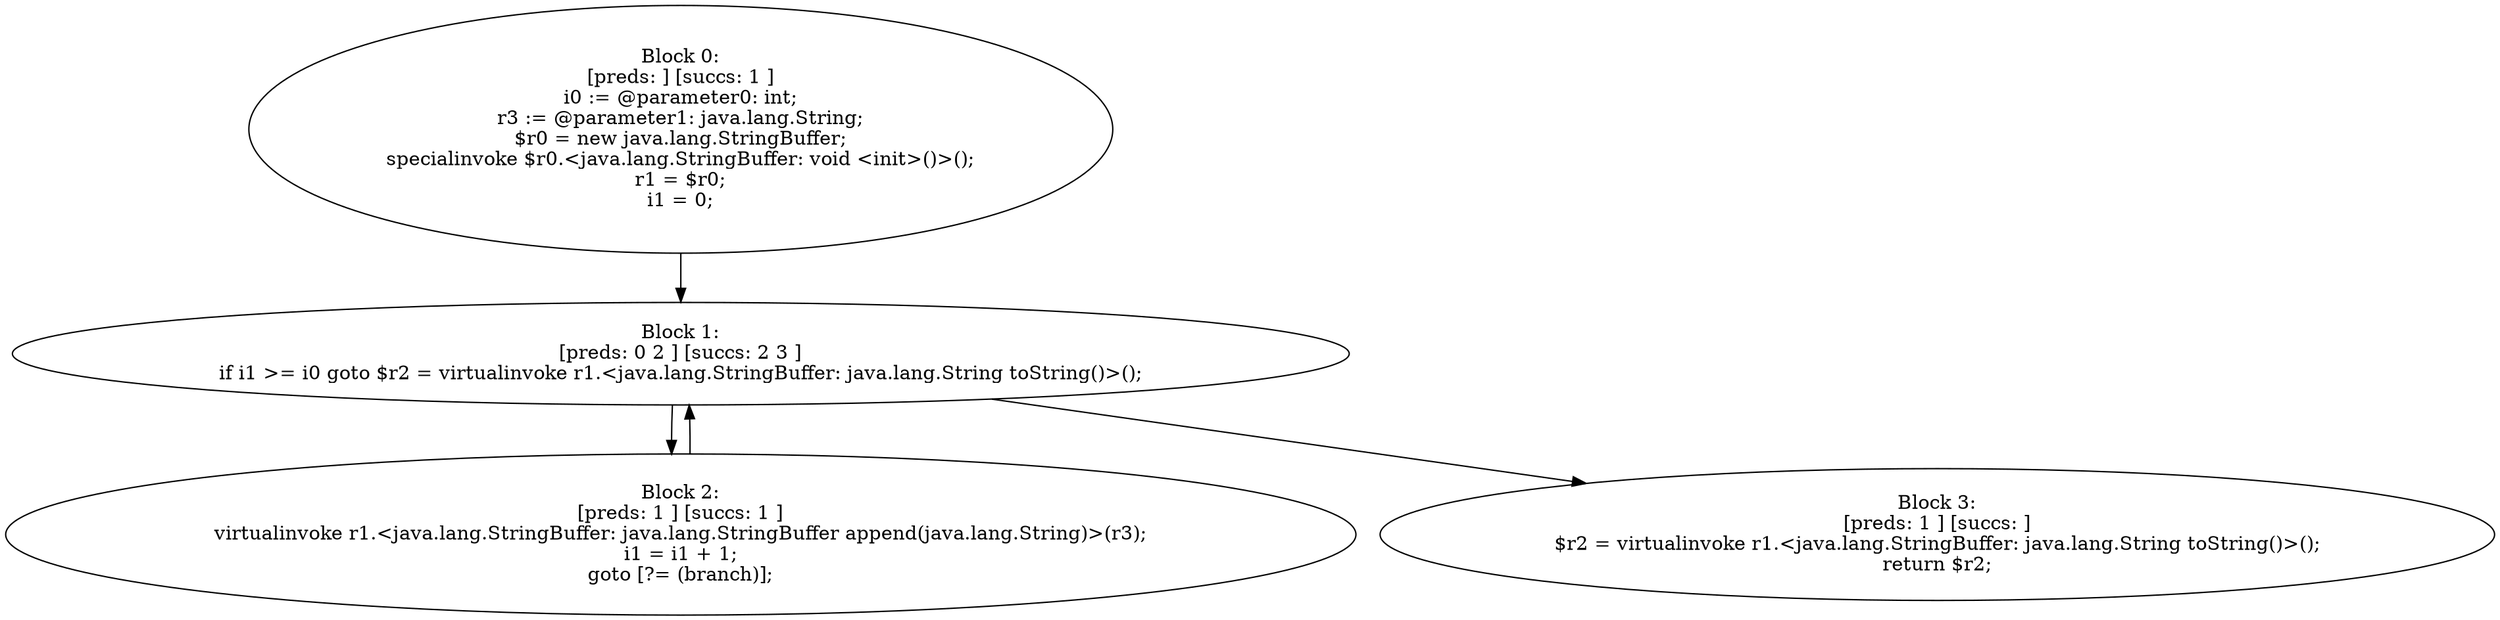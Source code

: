 digraph "unitGraph" {
    "Block 0:
[preds: ] [succs: 1 ]
i0 := @parameter0: int;
r3 := @parameter1: java.lang.String;
$r0 = new java.lang.StringBuffer;
specialinvoke $r0.<java.lang.StringBuffer: void <init>()>();
r1 = $r0;
i1 = 0;
"
    "Block 1:
[preds: 0 2 ] [succs: 2 3 ]
if i1 >= i0 goto $r2 = virtualinvoke r1.<java.lang.StringBuffer: java.lang.String toString()>();
"
    "Block 2:
[preds: 1 ] [succs: 1 ]
virtualinvoke r1.<java.lang.StringBuffer: java.lang.StringBuffer append(java.lang.String)>(r3);
i1 = i1 + 1;
goto [?= (branch)];
"
    "Block 3:
[preds: 1 ] [succs: ]
$r2 = virtualinvoke r1.<java.lang.StringBuffer: java.lang.String toString()>();
return $r2;
"
    "Block 0:
[preds: ] [succs: 1 ]
i0 := @parameter0: int;
r3 := @parameter1: java.lang.String;
$r0 = new java.lang.StringBuffer;
specialinvoke $r0.<java.lang.StringBuffer: void <init>()>();
r1 = $r0;
i1 = 0;
"->"Block 1:
[preds: 0 2 ] [succs: 2 3 ]
if i1 >= i0 goto $r2 = virtualinvoke r1.<java.lang.StringBuffer: java.lang.String toString()>();
";
    "Block 1:
[preds: 0 2 ] [succs: 2 3 ]
if i1 >= i0 goto $r2 = virtualinvoke r1.<java.lang.StringBuffer: java.lang.String toString()>();
"->"Block 2:
[preds: 1 ] [succs: 1 ]
virtualinvoke r1.<java.lang.StringBuffer: java.lang.StringBuffer append(java.lang.String)>(r3);
i1 = i1 + 1;
goto [?= (branch)];
";
    "Block 1:
[preds: 0 2 ] [succs: 2 3 ]
if i1 >= i0 goto $r2 = virtualinvoke r1.<java.lang.StringBuffer: java.lang.String toString()>();
"->"Block 3:
[preds: 1 ] [succs: ]
$r2 = virtualinvoke r1.<java.lang.StringBuffer: java.lang.String toString()>();
return $r2;
";
    "Block 2:
[preds: 1 ] [succs: 1 ]
virtualinvoke r1.<java.lang.StringBuffer: java.lang.StringBuffer append(java.lang.String)>(r3);
i1 = i1 + 1;
goto [?= (branch)];
"->"Block 1:
[preds: 0 2 ] [succs: 2 3 ]
if i1 >= i0 goto $r2 = virtualinvoke r1.<java.lang.StringBuffer: java.lang.String toString()>();
";
}
